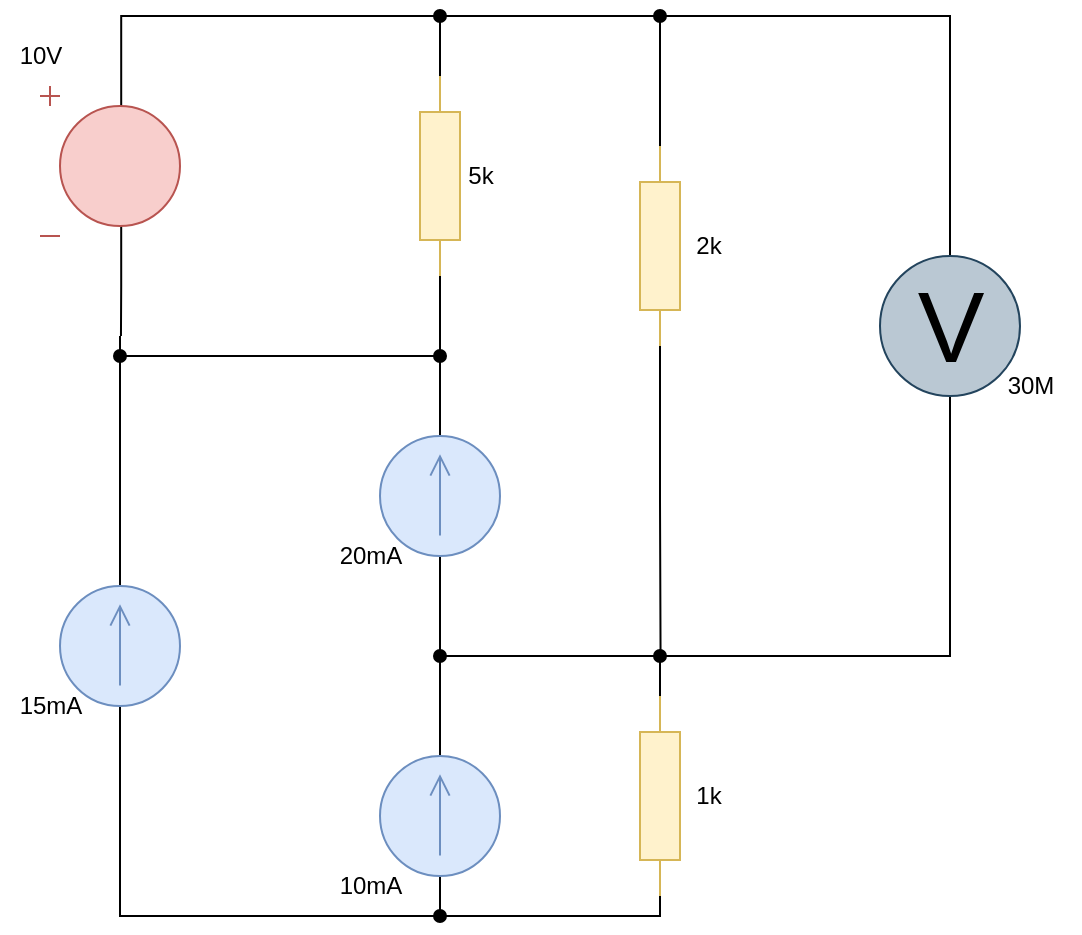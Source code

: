 <mxfile version="21.8.2" type="github" pages="3">
  <diagram name="task" id="u8XtK2LKnwl4e7C27-f5">
    <mxGraphModel dx="1386" dy="801" grid="1" gridSize="10" guides="1" tooltips="1" connect="1" arrows="0" fold="1" page="1" pageScale="1" pageWidth="827" pageHeight="1169" math="0" shadow="0">
      <root>
        <mxCell id="0" />
        <mxCell id="1" parent="0" />
        <mxCell id="BvzGJXMLHEj37eEvo-op-20" style="edgeStyle=orthogonalEdgeStyle;rounded=0;orthogonalLoop=1;jettySize=auto;html=1;exitX=0.58;exitY=0.935;exitDx=0;exitDy=0;exitPerimeter=0;endArrow=none;endFill=0;" parent="1" source="BvzGJXMLHEj37eEvo-op-2" edge="1">
          <mxGeometry relative="1" as="geometry">
            <mxPoint x="120.476" y="400" as="targetPoint" />
          </mxGeometry>
        </mxCell>
        <mxCell id="BvzGJXMLHEj37eEvo-op-23" style="edgeStyle=orthogonalEdgeStyle;rounded=0;orthogonalLoop=1;jettySize=auto;html=1;exitX=0.58;exitY=0.135;exitDx=0;exitDy=0;exitPerimeter=0;entryX=0;entryY=0.5;entryDx=0;entryDy=0;entryPerimeter=0;endArrow=none;endFill=0;" parent="1" source="BvzGJXMLHEj37eEvo-op-2" target="BvzGJXMLHEj37eEvo-op-7" edge="1">
          <mxGeometry relative="1" as="geometry">
            <Array as="points">
              <mxPoint x="121" y="240" />
              <mxPoint x="280" y="240" />
            </Array>
          </mxGeometry>
        </mxCell>
        <mxCell id="BvzGJXMLHEj37eEvo-op-2" value="" style="pointerEvents=1;verticalLabelPosition=bottom;shadow=0;dashed=0;align=center;html=1;verticalAlign=top;shape=mxgraph.electrical.signal_sources.dc_source_1;fillColor=#f8cecc;strokeColor=#b85450;" parent="1" vertex="1">
          <mxGeometry x="80" y="275" width="70" height="75" as="geometry" />
        </mxCell>
        <mxCell id="BvzGJXMLHEj37eEvo-op-33" style="edgeStyle=orthogonalEdgeStyle;rounded=0;orthogonalLoop=1;jettySize=auto;html=1;exitX=0.5;exitY=1;exitDx=0;exitDy=0;endArrow=oval;endFill=1;" parent="1" source="BvzGJXMLHEj37eEvo-op-5" edge="1">
          <mxGeometry relative="1" as="geometry">
            <mxPoint x="390" y="560" as="targetPoint" />
            <Array as="points">
              <mxPoint x="535" y="560" />
            </Array>
          </mxGeometry>
        </mxCell>
        <mxCell id="BvzGJXMLHEj37eEvo-op-34" style="edgeStyle=orthogonalEdgeStyle;rounded=0;orthogonalLoop=1;jettySize=auto;html=1;exitX=0.5;exitY=0;exitDx=0;exitDy=0;endArrow=oval;endFill=1;" parent="1" source="BvzGJXMLHEj37eEvo-op-5" edge="1">
          <mxGeometry relative="1" as="geometry">
            <mxPoint x="390" y="240" as="targetPoint" />
            <Array as="points">
              <mxPoint x="535" y="240" />
              <mxPoint x="390" y="240" />
            </Array>
          </mxGeometry>
        </mxCell>
        <mxCell id="BvzGJXMLHEj37eEvo-op-5" value="V" style="verticalLabelPosition=middle;shadow=0;dashed=0;align=center;html=1;verticalAlign=middle;strokeWidth=1;shape=ellipse;aspect=fixed;fontSize=50;fillColor=#bac8d3;strokeColor=#23445d;" parent="1" vertex="1">
          <mxGeometry x="500" y="360" width="70" height="70" as="geometry" />
        </mxCell>
        <mxCell id="BvzGJXMLHEj37eEvo-op-28" style="edgeStyle=orthogonalEdgeStyle;rounded=0;orthogonalLoop=1;jettySize=auto;html=1;exitX=0;exitY=0.5;exitDx=0;exitDy=0;exitPerimeter=0;endArrow=none;endFill=0;" parent="1" source="BvzGJXMLHEj37eEvo-op-6" edge="1">
          <mxGeometry relative="1" as="geometry">
            <mxPoint x="280" y="560" as="targetPoint" />
            <Array as="points">
              <mxPoint x="390" y="560" />
            </Array>
          </mxGeometry>
        </mxCell>
        <mxCell id="BvzGJXMLHEj37eEvo-op-32" style="edgeStyle=orthogonalEdgeStyle;rounded=0;orthogonalLoop=1;jettySize=auto;html=1;exitX=1;exitY=0.5;exitDx=0;exitDy=0;exitPerimeter=0;endArrow=oval;endFill=1;" parent="1" source="BvzGJXMLHEj37eEvo-op-6" edge="1">
          <mxGeometry relative="1" as="geometry">
            <mxPoint x="280" y="690" as="targetPoint" />
            <Array as="points">
              <mxPoint x="390" y="690" />
            </Array>
          </mxGeometry>
        </mxCell>
        <mxCell id="BvzGJXMLHEj37eEvo-op-6" value="" style="pointerEvents=1;verticalLabelPosition=bottom;shadow=0;dashed=0;align=center;html=1;verticalAlign=top;shape=mxgraph.electrical.resistors.resistor_1;direction=south;fillColor=#fff2cc;strokeColor=#d6b656;" parent="1" vertex="1">
          <mxGeometry x="380" y="580" width="20" height="100" as="geometry" />
        </mxCell>
        <mxCell id="BvzGJXMLHEj37eEvo-op-24" style="edgeStyle=orthogonalEdgeStyle;rounded=0;orthogonalLoop=1;jettySize=auto;html=1;exitX=1;exitY=0.5;exitDx=0;exitDy=0;exitPerimeter=0;endArrow=oval;endFill=1;" parent="1" source="BvzGJXMLHEj37eEvo-op-7" edge="1">
          <mxGeometry relative="1" as="geometry">
            <mxPoint x="280" y="410" as="targetPoint" />
          </mxGeometry>
        </mxCell>
        <mxCell id="BvzGJXMLHEj37eEvo-op-7" value="" style="pointerEvents=1;verticalLabelPosition=bottom;shadow=0;dashed=0;align=center;html=1;verticalAlign=top;shape=mxgraph.electrical.resistors.resistor_1;direction=south;fillColor=#fff2cc;strokeColor=#d6b656;" parent="1" vertex="1">
          <mxGeometry x="270" y="270" width="20" height="100" as="geometry" />
        </mxCell>
        <mxCell id="BvzGJXMLHEj37eEvo-op-25" style="edgeStyle=orthogonalEdgeStyle;rounded=0;orthogonalLoop=1;jettySize=auto;html=1;exitX=0;exitY=0.5;exitDx=0;exitDy=0;exitPerimeter=0;endArrow=oval;endFill=1;" parent="1" source="BvzGJXMLHEj37eEvo-op-8" edge="1">
          <mxGeometry relative="1" as="geometry">
            <mxPoint x="280" y="240" as="targetPoint" />
            <Array as="points">
              <mxPoint x="390" y="240" />
              <mxPoint x="280" y="240" />
            </Array>
          </mxGeometry>
        </mxCell>
        <mxCell id="BvzGJXMLHEj37eEvo-op-42" style="edgeStyle=orthogonalEdgeStyle;rounded=0;orthogonalLoop=1;jettySize=auto;html=1;exitX=1;exitY=0.5;exitDx=0;exitDy=0;exitPerimeter=0;endArrow=none;endFill=0;" parent="1" source="BvzGJXMLHEj37eEvo-op-8" edge="1">
          <mxGeometry relative="1" as="geometry">
            <mxPoint x="390.286" y="560" as="targetPoint" />
          </mxGeometry>
        </mxCell>
        <mxCell id="BvzGJXMLHEj37eEvo-op-8" value="" style="pointerEvents=1;verticalLabelPosition=bottom;shadow=0;dashed=0;align=center;html=1;verticalAlign=top;shape=mxgraph.electrical.resistors.resistor_1;direction=south;fillColor=#fff2cc;strokeColor=#d6b656;" parent="1" vertex="1">
          <mxGeometry x="380" y="305" width="20" height="100" as="geometry" />
        </mxCell>
        <mxCell id="BvzGJXMLHEj37eEvo-op-17" style="edgeStyle=orthogonalEdgeStyle;rounded=0;orthogonalLoop=1;jettySize=auto;html=1;exitX=0;exitY=0.5;exitDx=0;exitDy=0;exitPerimeter=0;entryX=0;entryY=0.5;entryDx=0;entryDy=0;entryPerimeter=0;endArrow=none;endFill=0;" parent="1" source="BvzGJXMLHEj37eEvo-op-13" target="BvzGJXMLHEj37eEvo-op-16" edge="1">
          <mxGeometry relative="1" as="geometry" />
        </mxCell>
        <mxCell id="BvzGJXMLHEj37eEvo-op-18" style="edgeStyle=orthogonalEdgeStyle;rounded=0;orthogonalLoop=1;jettySize=auto;html=1;exitX=1;exitY=0.5;exitDx=0;exitDy=0;exitPerimeter=0;endArrow=oval;endFill=1;" parent="1" source="BvzGJXMLHEj37eEvo-op-13" edge="1">
          <mxGeometry relative="1" as="geometry">
            <mxPoint x="120" y="410" as="targetPoint" />
          </mxGeometry>
        </mxCell>
        <mxCell id="BvzGJXMLHEj37eEvo-op-13" value="" style="pointerEvents=1;verticalLabelPosition=bottom;shadow=0;dashed=0;align=center;html=1;verticalAlign=top;shape=mxgraph.electrical.signal_sources.source;aspect=fixed;points=[[0.5,0,0],[1,0.5,0],[0.5,1,0],[0,0.5,0]];elSignalType=dc1;direction=north;fillColor=#dae8fc;strokeColor=#6c8ebf;" parent="1" vertex="1">
          <mxGeometry x="90" y="525" width="60" height="60" as="geometry" />
        </mxCell>
        <mxCell id="BvzGJXMLHEj37eEvo-op-19" style="edgeStyle=orthogonalEdgeStyle;rounded=0;orthogonalLoop=1;jettySize=auto;html=1;exitX=1;exitY=0.5;exitDx=0;exitDy=0;exitPerimeter=0;endArrow=none;endFill=0;" parent="1" source="BvzGJXMLHEj37eEvo-op-15" edge="1">
          <mxGeometry relative="1" as="geometry">
            <mxPoint x="120" y="400" as="targetPoint" />
            <Array as="points">
              <mxPoint x="280" y="410" />
              <mxPoint x="120" y="410" />
            </Array>
          </mxGeometry>
        </mxCell>
        <mxCell id="BvzGJXMLHEj37eEvo-op-22" style="edgeStyle=orthogonalEdgeStyle;rounded=0;orthogonalLoop=1;jettySize=auto;html=1;exitX=0;exitY=0.5;exitDx=0;exitDy=0;exitPerimeter=0;endArrow=none;endFill=0;" parent="1" source="BvzGJXMLHEj37eEvo-op-15" edge="1">
          <mxGeometry relative="1" as="geometry">
            <mxPoint x="280" y="560" as="targetPoint" />
          </mxGeometry>
        </mxCell>
        <mxCell id="BvzGJXMLHEj37eEvo-op-15" value="" style="pointerEvents=1;verticalLabelPosition=bottom;shadow=0;dashed=0;align=center;html=1;verticalAlign=top;shape=mxgraph.electrical.signal_sources.source;aspect=fixed;points=[[0.5,0,0],[1,0.5,0],[0.5,1,0],[0,0.5,0]];elSignalType=dc1;direction=north;fillColor=#dae8fc;strokeColor=#6c8ebf;" parent="1" vertex="1">
          <mxGeometry x="250" y="450" width="60" height="60" as="geometry" />
        </mxCell>
        <mxCell id="BvzGJXMLHEj37eEvo-op-21" style="edgeStyle=orthogonalEdgeStyle;rounded=0;orthogonalLoop=1;jettySize=auto;html=1;exitX=1;exitY=0.5;exitDx=0;exitDy=0;exitPerimeter=0;endArrow=oval;endFill=1;" parent="1" source="BvzGJXMLHEj37eEvo-op-16" edge="1">
          <mxGeometry relative="1" as="geometry">
            <mxPoint x="280" y="560" as="targetPoint" />
          </mxGeometry>
        </mxCell>
        <mxCell id="BvzGJXMLHEj37eEvo-op-16" value="" style="pointerEvents=1;verticalLabelPosition=bottom;shadow=0;dashed=0;align=center;html=1;verticalAlign=top;shape=mxgraph.electrical.signal_sources.source;aspect=fixed;points=[[0.5,0,0],[1,0.5,0],[0.5,1,0],[0,0.5,0]];elSignalType=dc1;direction=north;fillColor=#dae8fc;strokeColor=#6c8ebf;" parent="1" vertex="1">
          <mxGeometry x="250" y="610" width="60" height="60" as="geometry" />
        </mxCell>
        <mxCell id="BvzGJXMLHEj37eEvo-op-35" value="1k" style="text;html=1;align=center;verticalAlign=middle;resizable=0;points=[];autosize=1;strokeColor=none;fillColor=none;" parent="1" vertex="1">
          <mxGeometry x="394" y="615" width="40" height="30" as="geometry" />
        </mxCell>
        <mxCell id="BvzGJXMLHEj37eEvo-op-36" value="10mA" style="text;html=1;align=center;verticalAlign=middle;resizable=0;points=[];autosize=1;strokeColor=none;fillColor=none;" parent="1" vertex="1">
          <mxGeometry x="220" y="660" width="50" height="30" as="geometry" />
        </mxCell>
        <mxCell id="BvzGJXMLHEj37eEvo-op-37" value="20mA" style="text;html=1;align=center;verticalAlign=middle;resizable=0;points=[];autosize=1;strokeColor=none;fillColor=none;" parent="1" vertex="1">
          <mxGeometry x="220" y="495" width="50" height="30" as="geometry" />
        </mxCell>
        <mxCell id="BvzGJXMLHEj37eEvo-op-38" value="15mA" style="text;html=1;align=center;verticalAlign=middle;resizable=0;points=[];autosize=1;strokeColor=none;fillColor=none;" parent="1" vertex="1">
          <mxGeometry x="60" y="570" width="50" height="30" as="geometry" />
        </mxCell>
        <mxCell id="BvzGJXMLHEj37eEvo-op-39" value="10V&lt;br&gt;" style="text;html=1;align=center;verticalAlign=middle;resizable=0;points=[];autosize=1;strokeColor=none;fillColor=none;" parent="1" vertex="1">
          <mxGeometry x="60" y="245" width="40" height="30" as="geometry" />
        </mxCell>
        <mxCell id="BvzGJXMLHEj37eEvo-op-40" value="5k&lt;br&gt;" style="text;html=1;align=center;verticalAlign=middle;resizable=0;points=[];autosize=1;strokeColor=none;fillColor=none;" parent="1" vertex="1">
          <mxGeometry x="280" y="305" width="40" height="30" as="geometry" />
        </mxCell>
        <mxCell id="BvzGJXMLHEj37eEvo-op-41" value="2k" style="text;html=1;align=center;verticalAlign=middle;resizable=0;points=[];autosize=1;strokeColor=none;fillColor=none;" parent="1" vertex="1">
          <mxGeometry x="394" y="340" width="40" height="30" as="geometry" />
        </mxCell>
        <mxCell id="BvzGJXMLHEj37eEvo-op-43" value="30M&lt;br&gt;" style="text;html=1;align=center;verticalAlign=middle;resizable=0;points=[];autosize=1;strokeColor=none;fillColor=none;" parent="1" vertex="1">
          <mxGeometry x="550" y="410" width="50" height="30" as="geometry" />
        </mxCell>
      </root>
    </mxGraphModel>
  </diagram>
  <diagram name="task_denotes" id="VhM2pMpWq_UxVTyDHsgJ">
    <mxGraphModel dx="956" dy="552" grid="1" gridSize="10" guides="1" tooltips="1" connect="1" arrows="0" fold="1" page="1" pageScale="1" pageWidth="827" pageHeight="1169" math="0" shadow="0">
      <root>
        <mxCell id="HTokSZlriJDabIG8ZDov-0" />
        <mxCell id="HTokSZlriJDabIG8ZDov-1" parent="HTokSZlriJDabIG8ZDov-0" />
        <mxCell id="HTokSZlriJDabIG8ZDov-3" style="edgeStyle=orthogonalEdgeStyle;rounded=0;orthogonalLoop=1;jettySize=auto;html=1;exitX=0.58;exitY=0.135;exitDx=0;exitDy=0;exitPerimeter=0;entryX=0;entryY=0.5;entryDx=0;entryDy=0;entryPerimeter=0;endArrow=none;endFill=0;" parent="HTokSZlriJDabIG8ZDov-1" source="HTokSZlriJDabIG8ZDov-4" target="HTokSZlriJDabIG8ZDov-12" edge="1">
          <mxGeometry relative="1" as="geometry">
            <Array as="points">
              <mxPoint x="121" y="240" />
              <mxPoint x="280" y="240" />
            </Array>
          </mxGeometry>
        </mxCell>
        <mxCell id="BXvQpfVWcP1FxUustSE4-0" style="edgeStyle=orthogonalEdgeStyle;rounded=0;orthogonalLoop=1;jettySize=auto;html=1;exitX=0.58;exitY=0.935;exitDx=0;exitDy=0;exitPerimeter=0;endArrow=none;endFill=0;" edge="1" parent="HTokSZlriJDabIG8ZDov-1" source="HTokSZlriJDabIG8ZDov-4">
          <mxGeometry relative="1" as="geometry">
            <mxPoint x="120.6" y="400" as="targetPoint" />
          </mxGeometry>
        </mxCell>
        <mxCell id="HTokSZlriJDabIG8ZDov-4" value="" style="pointerEvents=1;verticalLabelPosition=bottom;shadow=0;dashed=0;align=center;html=1;verticalAlign=top;shape=mxgraph.electrical.signal_sources.dc_source_1;fillColor=#f8cecc;strokeColor=#b85450;" parent="HTokSZlriJDabIG8ZDov-1" vertex="1">
          <mxGeometry x="80" y="272.5" width="70" height="75" as="geometry" />
        </mxCell>
        <mxCell id="HTokSZlriJDabIG8ZDov-8" style="edgeStyle=orthogonalEdgeStyle;rounded=0;orthogonalLoop=1;jettySize=auto;html=1;exitX=0;exitY=0.5;exitDx=0;exitDy=0;exitPerimeter=0;endArrow=none;endFill=0;" parent="HTokSZlriJDabIG8ZDov-1" source="HTokSZlriJDabIG8ZDov-10" edge="1">
          <mxGeometry relative="1" as="geometry">
            <mxPoint x="280" y="560" as="targetPoint" />
            <Array as="points">
              <mxPoint x="390" y="560" />
            </Array>
          </mxGeometry>
        </mxCell>
        <mxCell id="HTokSZlriJDabIG8ZDov-9" style="edgeStyle=orthogonalEdgeStyle;rounded=0;orthogonalLoop=1;jettySize=auto;html=1;exitX=1;exitY=0.5;exitDx=0;exitDy=0;exitPerimeter=0;endArrow=oval;endFill=1;" parent="HTokSZlriJDabIG8ZDov-1" source="HTokSZlriJDabIG8ZDov-10" edge="1">
          <mxGeometry relative="1" as="geometry">
            <mxPoint x="280" y="690" as="targetPoint" />
            <Array as="points">
              <mxPoint x="390" y="690" />
            </Array>
          </mxGeometry>
        </mxCell>
        <mxCell id="HTokSZlriJDabIG8ZDov-10" value="" style="pointerEvents=1;verticalLabelPosition=bottom;shadow=0;dashed=0;align=center;html=1;verticalAlign=top;shape=mxgraph.electrical.resistors.resistor_1;direction=south;fillColor=#fff2cc;strokeColor=#d6b656;" parent="HTokSZlriJDabIG8ZDov-1" vertex="1">
          <mxGeometry x="380" y="580" width="20" height="100" as="geometry" />
        </mxCell>
        <mxCell id="HTokSZlriJDabIG8ZDov-11" style="edgeStyle=orthogonalEdgeStyle;rounded=0;orthogonalLoop=1;jettySize=auto;html=1;exitX=1;exitY=0.5;exitDx=0;exitDy=0;exitPerimeter=0;endArrow=oval;endFill=1;" parent="HTokSZlriJDabIG8ZDov-1" source="HTokSZlriJDabIG8ZDov-12" edge="1">
          <mxGeometry relative="1" as="geometry">
            <mxPoint x="280" y="400" as="targetPoint" />
          </mxGeometry>
        </mxCell>
        <mxCell id="HTokSZlriJDabIG8ZDov-12" value="" style="pointerEvents=1;verticalLabelPosition=bottom;shadow=0;dashed=0;align=center;html=1;verticalAlign=top;shape=mxgraph.electrical.resistors.resistor_1;direction=south;fillColor=#fff2cc;strokeColor=#d6b656;" parent="HTokSZlriJDabIG8ZDov-1" vertex="1">
          <mxGeometry x="270" y="270" width="20" height="100" as="geometry" />
        </mxCell>
        <mxCell id="HTokSZlriJDabIG8ZDov-13" style="edgeStyle=orthogonalEdgeStyle;rounded=0;orthogonalLoop=1;jettySize=auto;html=1;exitX=0;exitY=0.5;exitDx=0;exitDy=0;exitPerimeter=0;endArrow=oval;endFill=1;" parent="HTokSZlriJDabIG8ZDov-1" source="HTokSZlriJDabIG8ZDov-15" edge="1">
          <mxGeometry relative="1" as="geometry">
            <mxPoint x="280" y="240" as="targetPoint" />
            <Array as="points">
              <mxPoint x="390" y="240" />
              <mxPoint x="280" y="240" />
            </Array>
          </mxGeometry>
        </mxCell>
        <mxCell id="HTokSZlriJDabIG8ZDov-14" style="edgeStyle=orthogonalEdgeStyle;rounded=0;orthogonalLoop=1;jettySize=auto;html=1;exitX=1;exitY=0.5;exitDx=0;exitDy=0;exitPerimeter=0;endArrow=none;endFill=0;" parent="HTokSZlriJDabIG8ZDov-1" source="HTokSZlriJDabIG8ZDov-15" edge="1">
          <mxGeometry relative="1" as="geometry">
            <mxPoint x="390.286" y="560" as="targetPoint" />
          </mxGeometry>
        </mxCell>
        <mxCell id="HTokSZlriJDabIG8ZDov-15" value="" style="pointerEvents=1;verticalLabelPosition=bottom;shadow=0;dashed=0;align=center;html=1;verticalAlign=top;shape=mxgraph.electrical.resistors.resistor_1;direction=south;fillColor=#fff2cc;strokeColor=#d6b656;" parent="HTokSZlriJDabIG8ZDov-1" vertex="1">
          <mxGeometry x="380" y="305" width="20" height="100" as="geometry" />
        </mxCell>
        <mxCell id="HTokSZlriJDabIG8ZDov-16" style="edgeStyle=orthogonalEdgeStyle;rounded=0;orthogonalLoop=1;jettySize=auto;html=1;exitX=0;exitY=0.5;exitDx=0;exitDy=0;exitPerimeter=0;entryX=0;entryY=0.5;entryDx=0;entryDy=0;entryPerimeter=0;endArrow=none;endFill=0;" parent="HTokSZlriJDabIG8ZDov-1" source="HTokSZlriJDabIG8ZDov-18" target="HTokSZlriJDabIG8ZDov-23" edge="1">
          <mxGeometry relative="1" as="geometry" />
        </mxCell>
        <mxCell id="jYakbWr31xzYM-fggmlw-0" style="edgeStyle=orthogonalEdgeStyle;rounded=0;orthogonalLoop=1;jettySize=auto;html=1;exitX=1;exitY=0.5;exitDx=0;exitDy=0;exitPerimeter=0;endArrow=oval;endFill=1;" edge="1" parent="HTokSZlriJDabIG8ZDov-1" source="HTokSZlriJDabIG8ZDov-18">
          <mxGeometry relative="1" as="geometry">
            <mxPoint x="120" y="400" as="targetPoint" />
          </mxGeometry>
        </mxCell>
        <mxCell id="HTokSZlriJDabIG8ZDov-18" value="" style="pointerEvents=1;verticalLabelPosition=bottom;shadow=0;dashed=0;align=center;html=1;verticalAlign=top;shape=mxgraph.electrical.signal_sources.source;aspect=fixed;points=[[0.5,0,0],[1,0.5,0],[0.5,1,0],[0,0.5,0]];elSignalType=dc1;direction=north;fillColor=#dae8fc;strokeColor=#6c8ebf;" parent="HTokSZlriJDabIG8ZDov-1" vertex="1">
          <mxGeometry x="90" y="525" width="60" height="60" as="geometry" />
        </mxCell>
        <mxCell id="HTokSZlriJDabIG8ZDov-20" style="edgeStyle=orthogonalEdgeStyle;rounded=0;orthogonalLoop=1;jettySize=auto;html=1;exitX=0;exitY=0.5;exitDx=0;exitDy=0;exitPerimeter=0;endArrow=none;endFill=0;" parent="HTokSZlriJDabIG8ZDov-1" source="HTokSZlriJDabIG8ZDov-21" edge="1">
          <mxGeometry relative="1" as="geometry">
            <mxPoint x="280" y="560" as="targetPoint" />
          </mxGeometry>
        </mxCell>
        <mxCell id="jYakbWr31xzYM-fggmlw-1" style="edgeStyle=orthogonalEdgeStyle;rounded=0;orthogonalLoop=1;jettySize=auto;html=1;exitX=1;exitY=0.5;exitDx=0;exitDy=0;exitPerimeter=0;endArrow=none;endFill=0;" edge="1" parent="HTokSZlriJDabIG8ZDov-1" source="HTokSZlriJDabIG8ZDov-21">
          <mxGeometry relative="1" as="geometry">
            <mxPoint x="120" y="400" as="targetPoint" />
            <Array as="points">
              <mxPoint x="280" y="400" />
            </Array>
          </mxGeometry>
        </mxCell>
        <mxCell id="HTokSZlriJDabIG8ZDov-21" value="" style="pointerEvents=1;verticalLabelPosition=bottom;shadow=0;dashed=0;align=center;html=1;verticalAlign=top;shape=mxgraph.electrical.signal_sources.source;aspect=fixed;points=[[0.5,0,0],[1,0.5,0],[0.5,1,0],[0,0.5,0]];elSignalType=dc1;direction=north;fillColor=#dae8fc;strokeColor=#6c8ebf;" parent="HTokSZlriJDabIG8ZDov-1" vertex="1">
          <mxGeometry x="250" y="450" width="60" height="60" as="geometry" />
        </mxCell>
        <mxCell id="HTokSZlriJDabIG8ZDov-22" style="edgeStyle=orthogonalEdgeStyle;rounded=0;orthogonalLoop=1;jettySize=auto;html=1;exitX=1;exitY=0.5;exitDx=0;exitDy=0;exitPerimeter=0;endArrow=oval;endFill=1;" parent="HTokSZlriJDabIG8ZDov-1" source="HTokSZlriJDabIG8ZDov-23" edge="1">
          <mxGeometry relative="1" as="geometry">
            <mxPoint x="280" y="560" as="targetPoint" />
          </mxGeometry>
        </mxCell>
        <mxCell id="HTokSZlriJDabIG8ZDov-23" value="" style="pointerEvents=1;verticalLabelPosition=bottom;shadow=0;dashed=0;align=center;html=1;verticalAlign=top;shape=mxgraph.electrical.signal_sources.source;aspect=fixed;points=[[0.5,0,0],[1,0.5,0],[0.5,1,0],[0,0.5,0]];elSignalType=dc1;direction=north;fillColor=#dae8fc;strokeColor=#6c8ebf;" parent="HTokSZlriJDabIG8ZDov-1" vertex="1">
          <mxGeometry x="250" y="610" width="60" height="60" as="geometry" />
        </mxCell>
        <mxCell id="y8FJZV8Rn1BcKpPnFpiJ-0" value="E&lt;sub&gt;1&lt;/sub&gt;" style="text;html=1;align=center;verticalAlign=middle;resizable=0;points=[];autosize=1;strokeColor=none;fillColor=none;" parent="HTokSZlriJDabIG8ZDov-1" vertex="1">
          <mxGeometry x="140" y="290" width="40" height="30" as="geometry" />
        </mxCell>
        <mxCell id="y8FJZV8Rn1BcKpPnFpiJ-1" value="&lt;sub style=&quot;border-color: var(--border-color); color: rgb(0, 0, 0); font-family: Helvetica; font-style: normal; font-variant-ligatures: normal; font-variant-caps: normal; font-weight: 400; letter-spacing: normal; orphans: 2; text-align: center; text-indent: 0px; text-transform: none; widows: 2; word-spacing: 0px; -webkit-text-stroke-width: 0px; background-color: rgb(251, 251, 251); text-decoration-thickness: initial; text-decoration-style: initial; text-decoration-color: initial;&quot;&gt;&lt;span style=&quot;font-size: 12px;&quot;&gt;J&lt;/span&gt;1&lt;/sub&gt;" style="text;whiteSpace=wrap;html=1;" parent="HTokSZlriJDabIG8ZDov-1" vertex="1">
          <mxGeometry x="145" y="560" width="30" height="25" as="geometry" />
        </mxCell>
        <mxCell id="y8FJZV8Rn1BcKpPnFpiJ-2" value="&lt;sub style=&quot;border-color: var(--border-color); color: rgb(0, 0, 0); font-family: Helvetica; font-style: normal; font-variant-ligatures: normal; font-variant-caps: normal; font-weight: 400; letter-spacing: normal; orphans: 2; text-align: center; text-indent: 0px; text-transform: none; widows: 2; word-spacing: 0px; -webkit-text-stroke-width: 0px; background-color: rgb(251, 251, 251); text-decoration-thickness: initial; text-decoration-style: initial; text-decoration-color: initial;&quot;&gt;&lt;span style=&quot;font-size: 12px;&quot;&gt;J&lt;sub&gt;2&lt;/sub&gt;&lt;/span&gt;&lt;/sub&gt;" style="text;whiteSpace=wrap;html=1;" parent="HTokSZlriJDabIG8ZDov-1" vertex="1">
          <mxGeometry x="310" y="480" width="50" height="40" as="geometry" />
        </mxCell>
        <mxCell id="y8FJZV8Rn1BcKpPnFpiJ-3" value="&lt;sub style=&quot;border-color: var(--border-color); color: rgb(0, 0, 0); font-family: Helvetica; font-style: normal; font-variant-ligatures: normal; font-variant-caps: normal; font-weight: 400; letter-spacing: normal; orphans: 2; text-align: center; text-indent: 0px; text-transform: none; widows: 2; word-spacing: 0px; -webkit-text-stroke-width: 0px; background-color: rgb(251, 251, 251); text-decoration-thickness: initial; text-decoration-style: initial; text-decoration-color: initial;&quot;&gt;&lt;span style=&quot;font-size: 12px;&quot;&gt;J&lt;/span&gt;3&lt;/sub&gt;" style="text;whiteSpace=wrap;html=1;" parent="HTokSZlriJDabIG8ZDov-1" vertex="1">
          <mxGeometry x="310" y="640" width="20" height="30" as="geometry" />
        </mxCell>
        <mxCell id="y8FJZV8Rn1BcKpPnFpiJ-4" value="&lt;sub style=&quot;border-color: var(--border-color); color: rgb(0, 0, 0); font-family: Helvetica; font-style: normal; font-variant-ligatures: normal; font-variant-caps: normal; font-weight: 400; letter-spacing: normal; orphans: 2; text-align: center; text-indent: 0px; text-transform: none; widows: 2; word-spacing: 0px; -webkit-text-stroke-width: 0px; background-color: rgb(251, 251, 251); text-decoration-thickness: initial; text-decoration-style: initial; text-decoration-color: initial;&quot;&gt;&lt;span style=&quot;font-size: 12px;&quot;&gt;R&lt;/span&gt;1&lt;/sub&gt;" style="text;whiteSpace=wrap;html=1;" parent="HTokSZlriJDabIG8ZDov-1" vertex="1">
          <mxGeometry x="250" y="300" width="20" height="20" as="geometry" />
        </mxCell>
        <mxCell id="y8FJZV8Rn1BcKpPnFpiJ-5" value="&lt;sub style=&quot;border-color: var(--border-color); color: rgb(0, 0, 0); font-family: Helvetica; font-style: normal; font-variant-ligatures: normal; font-variant-caps: normal; font-weight: 400; letter-spacing: normal; orphans: 2; text-align: center; text-indent: 0px; text-transform: none; widows: 2; word-spacing: 0px; -webkit-text-stroke-width: 0px; background-color: rgb(251, 251, 251); text-decoration-thickness: initial; text-decoration-style: initial; text-decoration-color: initial;&quot;&gt;&lt;span style=&quot;font-size: 12px;&quot;&gt;R&lt;/span&gt;2&lt;/sub&gt;" style="text;whiteSpace=wrap;html=1;" parent="HTokSZlriJDabIG8ZDov-1" vertex="1">
          <mxGeometry x="360" y="340" width="20" height="20" as="geometry" />
        </mxCell>
        <mxCell id="y8FJZV8Rn1BcKpPnFpiJ-6" value="&lt;sub style=&quot;border-color: var(--border-color); color: rgb(0, 0, 0); font-family: Helvetica; font-style: normal; font-variant-ligatures: normal; font-variant-caps: normal; font-weight: 400; letter-spacing: normal; orphans: 2; text-align: center; text-indent: 0px; text-transform: none; widows: 2; word-spacing: 0px; -webkit-text-stroke-width: 0px; background-color: rgb(251, 251, 251); text-decoration-thickness: initial; text-decoration-style: initial; text-decoration-color: initial;&quot;&gt;&lt;span style=&quot;font-size: 12px;&quot;&gt;R&lt;/span&gt;3&lt;/sub&gt;" style="text;whiteSpace=wrap;html=1;" parent="HTokSZlriJDabIG8ZDov-1" vertex="1">
          <mxGeometry x="360" y="615" width="20" height="25" as="geometry" />
        </mxCell>
      </root>
    </mxGraphModel>
  </diagram>
  <diagram name="task_calculations" id="IkMV0iz8ahzyOalWDoTg">
    <mxGraphModel dx="155" dy="89" grid="1" gridSize="10" guides="1" tooltips="1" connect="1" arrows="0" fold="1" page="1" pageScale="1" pageWidth="827" pageHeight="1169" math="0" shadow="0">
      <root>
        <mxCell id="wTSwFSAQRQ39tbddYUWv-0" />
        <mxCell id="wTSwFSAQRQ39tbddYUWv-1" parent="wTSwFSAQRQ39tbddYUWv-0" />
        <mxCell id="wTSwFSAQRQ39tbddYUWv-3" style="edgeStyle=orthogonalEdgeStyle;rounded=0;orthogonalLoop=1;jettySize=auto;html=1;exitX=0.58;exitY=0.135;exitDx=0;exitDy=0;exitPerimeter=0;entryX=0;entryY=0.5;entryDx=0;entryDy=0;entryPerimeter=0;endArrow=none;endFill=0;" edge="1" parent="wTSwFSAQRQ39tbddYUWv-1" source="wTSwFSAQRQ39tbddYUWv-4" target="wTSwFSAQRQ39tbddYUWv-12">
          <mxGeometry relative="1" as="geometry">
            <Array as="points">
              <mxPoint x="121" y="240" />
              <mxPoint x="280" y="240" />
            </Array>
          </mxGeometry>
        </mxCell>
        <mxCell id="LoqHeBaZK6IdHkT98tAW-7" style="edgeStyle=orthogonalEdgeStyle;rounded=0;orthogonalLoop=1;jettySize=auto;html=1;exitX=0.58;exitY=0.935;exitDx=0;exitDy=0;exitPerimeter=0;endArrow=none;endFill=0;" edge="1" parent="wTSwFSAQRQ39tbddYUWv-1" source="wTSwFSAQRQ39tbddYUWv-4">
          <mxGeometry relative="1" as="geometry">
            <mxPoint x="120.476" y="400" as="targetPoint" />
          </mxGeometry>
        </mxCell>
        <mxCell id="wTSwFSAQRQ39tbddYUWv-4" value="" style="pointerEvents=1;verticalLabelPosition=bottom;shadow=0;dashed=0;align=center;html=1;verticalAlign=top;shape=mxgraph.electrical.signal_sources.dc_source_1;fillColor=#f8cecc;strokeColor=#b85450;" vertex="1" parent="wTSwFSAQRQ39tbddYUWv-1">
          <mxGeometry x="80" y="275" width="70" height="75" as="geometry" />
        </mxCell>
        <mxCell id="wTSwFSAQRQ39tbddYUWv-8" style="edgeStyle=orthogonalEdgeStyle;rounded=0;orthogonalLoop=1;jettySize=auto;html=1;exitX=0;exitY=0.5;exitDx=0;exitDy=0;exitPerimeter=0;endArrow=none;endFill=0;" edge="1" parent="wTSwFSAQRQ39tbddYUWv-1" source="wTSwFSAQRQ39tbddYUWv-10">
          <mxGeometry relative="1" as="geometry">
            <mxPoint x="280" y="560" as="targetPoint" />
            <Array as="points">
              <mxPoint x="390" y="560" />
            </Array>
          </mxGeometry>
        </mxCell>
        <mxCell id="wTSwFSAQRQ39tbddYUWv-9" style="edgeStyle=orthogonalEdgeStyle;rounded=0;orthogonalLoop=1;jettySize=auto;html=1;exitX=1;exitY=0.5;exitDx=0;exitDy=0;exitPerimeter=0;endArrow=oval;endFill=1;" edge="1" parent="wTSwFSAQRQ39tbddYUWv-1" source="wTSwFSAQRQ39tbddYUWv-10">
          <mxGeometry relative="1" as="geometry">
            <mxPoint x="280" y="690" as="targetPoint" />
            <Array as="points">
              <mxPoint x="390" y="690" />
            </Array>
          </mxGeometry>
        </mxCell>
        <mxCell id="wTSwFSAQRQ39tbddYUWv-10" value="" style="pointerEvents=1;verticalLabelPosition=bottom;shadow=0;dashed=0;align=center;html=1;verticalAlign=top;shape=mxgraph.electrical.resistors.resistor_1;direction=south;fillColor=#fff2cc;strokeColor=#d6b656;" vertex="1" parent="wTSwFSAQRQ39tbddYUWv-1">
          <mxGeometry x="380" y="580" width="20" height="100" as="geometry" />
        </mxCell>
        <mxCell id="wTSwFSAQRQ39tbddYUWv-11" style="edgeStyle=orthogonalEdgeStyle;rounded=0;orthogonalLoop=1;jettySize=auto;html=1;exitX=1;exitY=0.5;exitDx=0;exitDy=0;exitPerimeter=0;endArrow=oval;endFill=1;" edge="1" parent="wTSwFSAQRQ39tbddYUWv-1" source="wTSwFSAQRQ39tbddYUWv-12">
          <mxGeometry relative="1" as="geometry">
            <mxPoint x="280" y="400" as="targetPoint" />
          </mxGeometry>
        </mxCell>
        <mxCell id="wTSwFSAQRQ39tbddYUWv-12" value="" style="pointerEvents=1;verticalLabelPosition=bottom;shadow=0;dashed=0;align=center;html=1;verticalAlign=top;shape=mxgraph.electrical.resistors.resistor_1;direction=south;fillColor=#fff2cc;strokeColor=#d6b656;" vertex="1" parent="wTSwFSAQRQ39tbddYUWv-1">
          <mxGeometry x="270" y="270" width="20" height="100" as="geometry" />
        </mxCell>
        <mxCell id="wTSwFSAQRQ39tbddYUWv-13" style="edgeStyle=orthogonalEdgeStyle;rounded=0;orthogonalLoop=1;jettySize=auto;html=1;exitX=0;exitY=0.5;exitDx=0;exitDy=0;exitPerimeter=0;endArrow=oval;endFill=1;" edge="1" parent="wTSwFSAQRQ39tbddYUWv-1" source="wTSwFSAQRQ39tbddYUWv-15">
          <mxGeometry relative="1" as="geometry">
            <mxPoint x="280" y="240" as="targetPoint" />
            <Array as="points">
              <mxPoint x="390" y="240" />
              <mxPoint x="280" y="240" />
            </Array>
          </mxGeometry>
        </mxCell>
        <mxCell id="LoqHeBaZK6IdHkT98tAW-5" style="edgeStyle=orthogonalEdgeStyle;rounded=0;orthogonalLoop=1;jettySize=auto;html=1;exitX=1;exitY=0.5;exitDx=0;exitDy=0;exitPerimeter=0;endArrow=oval;endFill=1;" edge="1" parent="wTSwFSAQRQ39tbddYUWv-1" source="wTSwFSAQRQ39tbddYUWv-15">
          <mxGeometry relative="1" as="geometry">
            <mxPoint x="390" y="560" as="targetPoint" />
          </mxGeometry>
        </mxCell>
        <mxCell id="wTSwFSAQRQ39tbddYUWv-15" value="" style="pointerEvents=1;verticalLabelPosition=bottom;shadow=0;dashed=0;align=center;html=1;verticalAlign=top;shape=mxgraph.electrical.resistors.resistor_1;direction=south;fillColor=#fff2cc;strokeColor=#d6b656;" vertex="1" parent="wTSwFSAQRQ39tbddYUWv-1">
          <mxGeometry x="380" y="305" width="20" height="100" as="geometry" />
        </mxCell>
        <mxCell id="wTSwFSAQRQ39tbddYUWv-16" style="edgeStyle=orthogonalEdgeStyle;rounded=0;orthogonalLoop=1;jettySize=auto;html=1;exitX=0;exitY=0.5;exitDx=0;exitDy=0;exitPerimeter=0;entryX=0;entryY=0.5;entryDx=0;entryDy=0;entryPerimeter=0;endArrow=none;endFill=0;" edge="1" parent="wTSwFSAQRQ39tbddYUWv-1" source="wTSwFSAQRQ39tbddYUWv-18" target="wTSwFSAQRQ39tbddYUWv-23">
          <mxGeometry relative="1" as="geometry" />
        </mxCell>
        <mxCell id="LoqHeBaZK6IdHkT98tAW-6" style="edgeStyle=orthogonalEdgeStyle;rounded=0;orthogonalLoop=1;jettySize=auto;html=1;exitX=1;exitY=0.5;exitDx=0;exitDy=0;exitPerimeter=0;endArrow=oval;endFill=1;" edge="1" parent="wTSwFSAQRQ39tbddYUWv-1" source="wTSwFSAQRQ39tbddYUWv-18">
          <mxGeometry relative="1" as="geometry">
            <mxPoint x="120" y="400" as="targetPoint" />
          </mxGeometry>
        </mxCell>
        <mxCell id="wTSwFSAQRQ39tbddYUWv-18" value="" style="pointerEvents=1;verticalLabelPosition=bottom;shadow=0;dashed=0;align=center;html=1;verticalAlign=top;shape=mxgraph.electrical.signal_sources.source;aspect=fixed;points=[[0.5,0,0],[1,0.5,0],[0.5,1,0],[0,0.5,0]];elSignalType=dc1;direction=north;fillColor=#dae8fc;strokeColor=#6c8ebf;" vertex="1" parent="wTSwFSAQRQ39tbddYUWv-1">
          <mxGeometry x="90" y="525" width="60" height="60" as="geometry" />
        </mxCell>
        <mxCell id="wTSwFSAQRQ39tbddYUWv-20" style="edgeStyle=orthogonalEdgeStyle;rounded=0;orthogonalLoop=1;jettySize=auto;html=1;exitX=0;exitY=0.5;exitDx=0;exitDy=0;exitPerimeter=0;endArrow=none;endFill=0;" edge="1" parent="wTSwFSAQRQ39tbddYUWv-1" source="wTSwFSAQRQ39tbddYUWv-21">
          <mxGeometry relative="1" as="geometry">
            <mxPoint x="280" y="560" as="targetPoint" />
          </mxGeometry>
        </mxCell>
        <mxCell id="LoqHeBaZK6IdHkT98tAW-8" style="edgeStyle=orthogonalEdgeStyle;rounded=0;orthogonalLoop=1;jettySize=auto;html=1;exitX=1;exitY=0.5;exitDx=0;exitDy=0;exitPerimeter=0;endArrow=none;endFill=0;" edge="1" parent="wTSwFSAQRQ39tbddYUWv-1" source="wTSwFSAQRQ39tbddYUWv-21">
          <mxGeometry relative="1" as="geometry">
            <mxPoint x="120" y="400" as="targetPoint" />
            <Array as="points">
              <mxPoint x="280" y="400" />
            </Array>
          </mxGeometry>
        </mxCell>
        <mxCell id="wTSwFSAQRQ39tbddYUWv-21" value="" style="pointerEvents=1;verticalLabelPosition=bottom;shadow=0;dashed=0;align=center;html=1;verticalAlign=top;shape=mxgraph.electrical.signal_sources.source;aspect=fixed;points=[[0.5,0,0],[1,0.5,0],[0.5,1,0],[0,0.5,0]];elSignalType=dc1;direction=north;fillColor=#dae8fc;strokeColor=#6c8ebf;" vertex="1" parent="wTSwFSAQRQ39tbddYUWv-1">
          <mxGeometry x="250" y="450" width="60" height="60" as="geometry" />
        </mxCell>
        <mxCell id="wTSwFSAQRQ39tbddYUWv-22" style="edgeStyle=orthogonalEdgeStyle;rounded=0;orthogonalLoop=1;jettySize=auto;html=1;exitX=1;exitY=0.5;exitDx=0;exitDy=0;exitPerimeter=0;endArrow=oval;endFill=1;" edge="1" parent="wTSwFSAQRQ39tbddYUWv-1" source="wTSwFSAQRQ39tbddYUWv-23">
          <mxGeometry relative="1" as="geometry">
            <mxPoint x="280" y="560" as="targetPoint" />
          </mxGeometry>
        </mxCell>
        <mxCell id="wTSwFSAQRQ39tbddYUWv-23" value="" style="pointerEvents=1;verticalLabelPosition=bottom;shadow=0;dashed=0;align=center;html=1;verticalAlign=top;shape=mxgraph.electrical.signal_sources.source;aspect=fixed;points=[[0.5,0,0],[1,0.5,0],[0.5,1,0],[0,0.5,0]];elSignalType=dc1;direction=north;fillColor=#dae8fc;strokeColor=#6c8ebf;" vertex="1" parent="wTSwFSAQRQ39tbddYUWv-1">
          <mxGeometry x="250" y="610" width="60" height="60" as="geometry" />
        </mxCell>
        <mxCell id="wTSwFSAQRQ39tbddYUWv-24" value="E&lt;sub&gt;1&lt;/sub&gt;" style="text;html=1;align=center;verticalAlign=middle;resizable=0;points=[];autosize=1;strokeColor=none;fillColor=none;" vertex="1" parent="wTSwFSAQRQ39tbddYUWv-1">
          <mxGeometry x="140" y="290" width="40" height="30" as="geometry" />
        </mxCell>
        <mxCell id="wTSwFSAQRQ39tbddYUWv-25" value="&lt;sub style=&quot;border-color: var(--border-color); color: rgb(0, 0, 0); font-family: Helvetica; font-style: normal; font-variant-ligatures: normal; font-variant-caps: normal; font-weight: 400; letter-spacing: normal; orphans: 2; text-align: center; text-indent: 0px; text-transform: none; widows: 2; word-spacing: 0px; -webkit-text-stroke-width: 0px; background-color: rgb(251, 251, 251); text-decoration-thickness: initial; text-decoration-style: initial; text-decoration-color: initial;&quot;&gt;&lt;span style=&quot;font-size: 12px;&quot;&gt;J&lt;/span&gt;1&lt;/sub&gt;" style="text;whiteSpace=wrap;html=1;" vertex="1" parent="wTSwFSAQRQ39tbddYUWv-1">
          <mxGeometry x="145" y="560" width="30" height="25" as="geometry" />
        </mxCell>
        <mxCell id="wTSwFSAQRQ39tbddYUWv-26" value="&lt;sub style=&quot;border-color: var(--border-color); color: rgb(0, 0, 0); font-family: Helvetica; font-style: normal; font-variant-ligatures: normal; font-variant-caps: normal; font-weight: 400; letter-spacing: normal; orphans: 2; text-align: center; text-indent: 0px; text-transform: none; widows: 2; word-spacing: 0px; -webkit-text-stroke-width: 0px; background-color: rgb(251, 251, 251); text-decoration-thickness: initial; text-decoration-style: initial; text-decoration-color: initial;&quot;&gt;&lt;span style=&quot;font-size: 12px;&quot;&gt;J&lt;sub&gt;2&lt;/sub&gt;&lt;/span&gt;&lt;/sub&gt;" style="text;whiteSpace=wrap;html=1;" vertex="1" parent="wTSwFSAQRQ39tbddYUWv-1">
          <mxGeometry x="310" y="480" width="50" height="40" as="geometry" />
        </mxCell>
        <mxCell id="wTSwFSAQRQ39tbddYUWv-27" value="&lt;sub style=&quot;border-color: var(--border-color); color: rgb(0, 0, 0); font-family: Helvetica; font-style: normal; font-variant-ligatures: normal; font-variant-caps: normal; font-weight: 400; letter-spacing: normal; orphans: 2; text-align: center; text-indent: 0px; text-transform: none; widows: 2; word-spacing: 0px; -webkit-text-stroke-width: 0px; background-color: rgb(251, 251, 251); text-decoration-thickness: initial; text-decoration-style: initial; text-decoration-color: initial;&quot;&gt;&lt;span style=&quot;font-size: 12px;&quot;&gt;J&lt;/span&gt;3&lt;/sub&gt;" style="text;whiteSpace=wrap;html=1;" vertex="1" parent="wTSwFSAQRQ39tbddYUWv-1">
          <mxGeometry x="310" y="640" width="20" height="30" as="geometry" />
        </mxCell>
        <mxCell id="wTSwFSAQRQ39tbddYUWv-28" value="&lt;sub style=&quot;border-color: var(--border-color); color: rgb(0, 0, 0); font-family: Helvetica; font-style: normal; font-variant-ligatures: normal; font-variant-caps: normal; font-weight: 400; letter-spacing: normal; orphans: 2; text-align: center; text-indent: 0px; text-transform: none; widows: 2; word-spacing: 0px; -webkit-text-stroke-width: 0px; background-color: rgb(251, 251, 251); text-decoration-thickness: initial; text-decoration-style: initial; text-decoration-color: initial;&quot;&gt;&lt;span style=&quot;font-size: 12px;&quot;&gt;R&lt;/span&gt;1&lt;/sub&gt;" style="text;whiteSpace=wrap;html=1;" vertex="1" parent="wTSwFSAQRQ39tbddYUWv-1">
          <mxGeometry x="250" y="300" width="20" height="20" as="geometry" />
        </mxCell>
        <mxCell id="wTSwFSAQRQ39tbddYUWv-29" value="&lt;sub style=&quot;border-color: var(--border-color); color: rgb(0, 0, 0); font-family: Helvetica; font-style: normal; font-variant-ligatures: normal; font-variant-caps: normal; font-weight: 400; letter-spacing: normal; orphans: 2; text-align: center; text-indent: 0px; text-transform: none; widows: 2; word-spacing: 0px; -webkit-text-stroke-width: 0px; background-color: rgb(251, 251, 251); text-decoration-thickness: initial; text-decoration-style: initial; text-decoration-color: initial;&quot;&gt;&lt;span style=&quot;font-size: 12px;&quot;&gt;R&lt;/span&gt;2&lt;/sub&gt;" style="text;whiteSpace=wrap;html=1;" vertex="1" parent="wTSwFSAQRQ39tbddYUWv-1">
          <mxGeometry x="360" y="340" width="20" height="20" as="geometry" />
        </mxCell>
        <mxCell id="wTSwFSAQRQ39tbddYUWv-30" value="&lt;sub style=&quot;border-color: var(--border-color); color: rgb(0, 0, 0); font-family: Helvetica; font-style: normal; font-variant-ligatures: normal; font-variant-caps: normal; font-weight: 400; letter-spacing: normal; orphans: 2; text-align: center; text-indent: 0px; text-transform: none; widows: 2; word-spacing: 0px; -webkit-text-stroke-width: 0px; background-color: rgb(251, 251, 251); text-decoration-thickness: initial; text-decoration-style: initial; text-decoration-color: initial;&quot;&gt;&lt;span style=&quot;font-size: 12px;&quot;&gt;R&lt;/span&gt;3&lt;/sub&gt;" style="text;whiteSpace=wrap;html=1;" vertex="1" parent="wTSwFSAQRQ39tbddYUWv-1">
          <mxGeometry x="360" y="615" width="20" height="25" as="geometry" />
        </mxCell>
        <mxCell id="6T6n9bifElSTj-xlKHHL-0" value="" style="endArrow=classic;html=1;rounded=0;fillColor=#f8cecc;strokeColor=#b85450;" edge="1" parent="wTSwFSAQRQ39tbddYUWv-1">
          <mxGeometry width="50" height="50" relative="1" as="geometry">
            <mxPoint x="110" y="497.5" as="sourcePoint" />
            <mxPoint x="110" y="430" as="targetPoint" />
          </mxGeometry>
        </mxCell>
        <mxCell id="6T6n9bifElSTj-xlKHHL-1" value="" style="endArrow=classic;html=1;rounded=0;fillColor=#f8cecc;strokeColor=#b85450;" edge="1" parent="wTSwFSAQRQ39tbddYUWv-1">
          <mxGeometry width="50" height="50" relative="1" as="geometry">
            <mxPoint x="240" y="497.5" as="sourcePoint" />
            <mxPoint x="240" y="430" as="targetPoint" />
          </mxGeometry>
        </mxCell>
        <mxCell id="6T6n9bifElSTj-xlKHHL-2" value="А" style="text;html=1;align=center;verticalAlign=middle;resizable=0;points=[];autosize=1;strokeColor=none;fillColor=none;" vertex="1" parent="wTSwFSAQRQ39tbddYUWv-1">
          <mxGeometry x="270" y="210" width="30" height="30" as="geometry" />
        </mxCell>
        <mxCell id="6T6n9bifElSTj-xlKHHL-3" value="B&lt;br&gt;" style="text;html=1;align=center;verticalAlign=middle;resizable=0;points=[];autosize=1;strokeColor=none;fillColor=none;" vertex="1" parent="wTSwFSAQRQ39tbddYUWv-1">
          <mxGeometry x="290" y="375" width="30" height="30" as="geometry" />
        </mxCell>
        <mxCell id="6T6n9bifElSTj-xlKHHL-4" value="C" style="text;html=1;align=center;verticalAlign=middle;resizable=0;points=[];autosize=1;strokeColor=none;fillColor=none;" vertex="1" parent="wTSwFSAQRQ39tbddYUWv-1">
          <mxGeometry x="384" y="210" width="30" height="30" as="geometry" />
        </mxCell>
        <mxCell id="6T6n9bifElSTj-xlKHHL-5" value="D" style="text;html=1;align=center;verticalAlign=middle;resizable=0;points=[];autosize=1;strokeColor=none;fillColor=none;" vertex="1" parent="wTSwFSAQRQ39tbddYUWv-1">
          <mxGeometry x="390" y="555" width="30" height="30" as="geometry" />
        </mxCell>
        <mxCell id="6T6n9bifElSTj-xlKHHL-6" value="E" style="text;html=1;align=center;verticalAlign=middle;resizable=0;points=[];autosize=1;strokeColor=none;fillColor=none;" vertex="1" parent="wTSwFSAQRQ39tbddYUWv-1">
          <mxGeometry x="280" y="555" width="30" height="30" as="geometry" />
        </mxCell>
        <mxCell id="6T6n9bifElSTj-xlKHHL-7" value="" style="endArrow=classic;html=1;rounded=0;fillColor=#f8cecc;strokeColor=#b85450;" edge="1" parent="wTSwFSAQRQ39tbddYUWv-1">
          <mxGeometry width="50" height="50" relative="1" as="geometry">
            <mxPoint x="275.43" y="600" as="sourcePoint" />
            <mxPoint x="275" y="570" as="targetPoint" />
          </mxGeometry>
        </mxCell>
        <mxCell id="6T6n9bifElSTj-xlKHHL-8" value="" style="endArrow=classic;html=1;rounded=0;fillColor=#f8cecc;strokeColor=#b85450;" edge="1" parent="wTSwFSAQRQ39tbddYUWv-1">
          <mxGeometry width="50" height="50" relative="1" as="geometry">
            <mxPoint x="145" y="224.76" as="sourcePoint" />
            <mxPoint x="210" y="224.76" as="targetPoint" />
          </mxGeometry>
        </mxCell>
        <mxCell id="LoqHeBaZK6IdHkT98tAW-1" value="" style="ellipse;whiteSpace=wrap;html=1;aspect=fixed;" vertex="1" parent="wTSwFSAQRQ39tbddYUWv-1">
          <mxGeometry x="NaN" y="NaN" height="NaN" as="geometry" />
        </mxCell>
      </root>
    </mxGraphModel>
  </diagram>
</mxfile>
